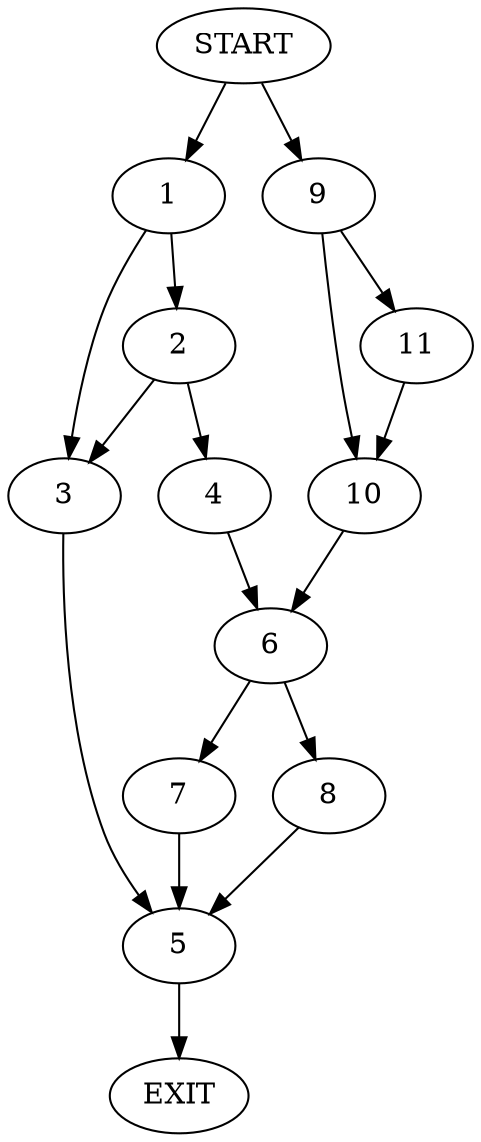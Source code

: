 digraph {
0 [label="START"]
12 [label="EXIT"]
0 -> 1
1 -> 2
1 -> 3
2 -> 3
2 -> 4
3 -> 5
4 -> 6
5 -> 12
6 -> 7
6 -> 8
0 -> 9
9 -> 10
9 -> 11
11 -> 10
10 -> 6
7 -> 5
8 -> 5
}
